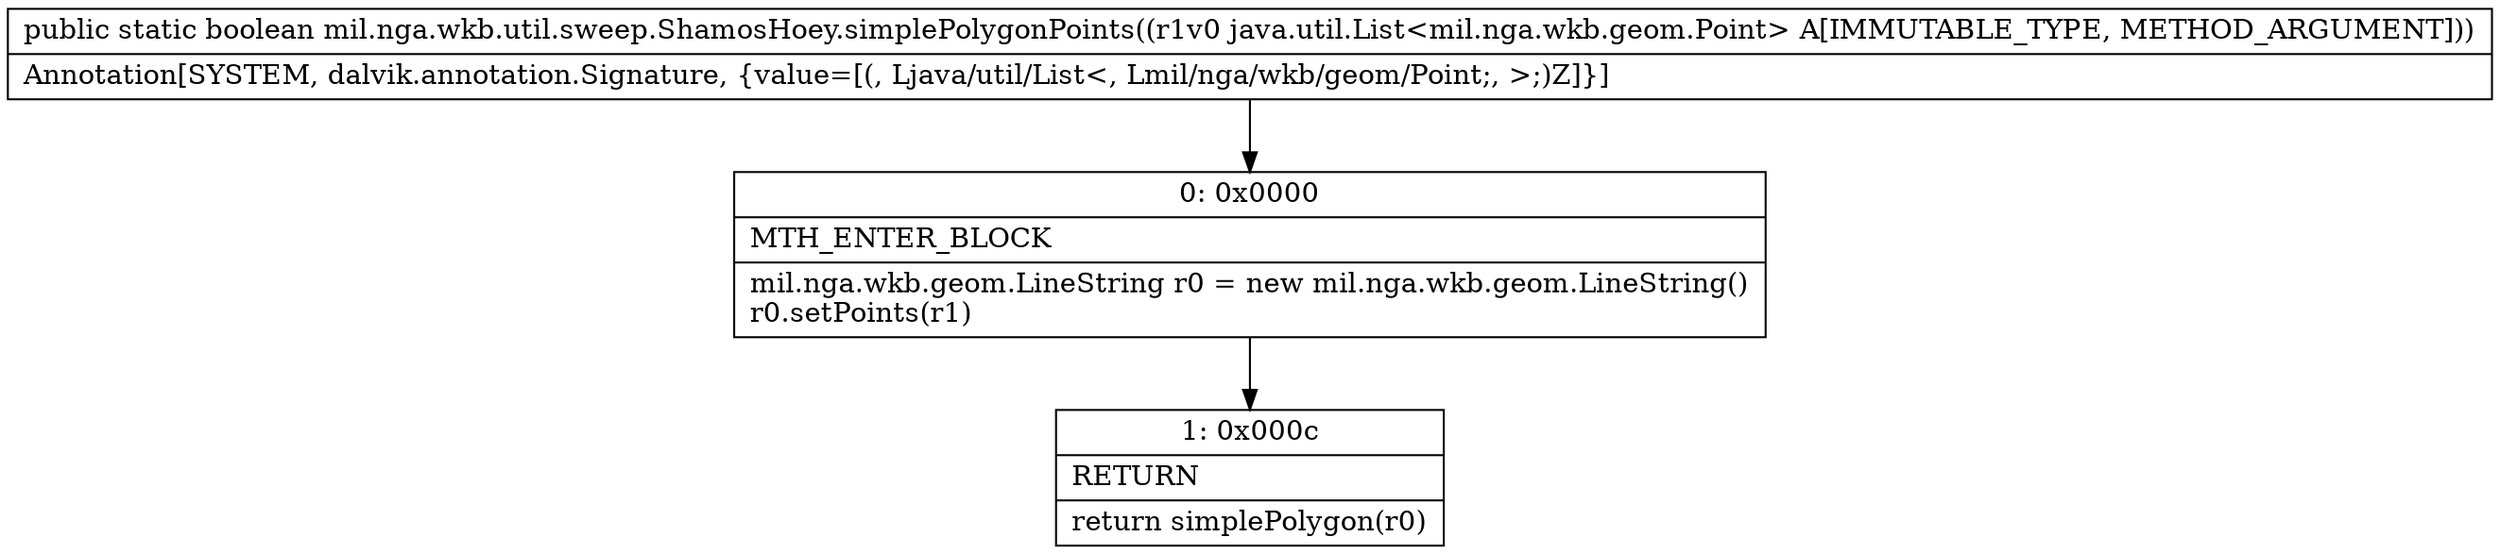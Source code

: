 digraph "CFG formil.nga.wkb.util.sweep.ShamosHoey.simplePolygonPoints(Ljava\/util\/List;)Z" {
Node_0 [shape=record,label="{0\:\ 0x0000|MTH_ENTER_BLOCK\l|mil.nga.wkb.geom.LineString r0 = new mil.nga.wkb.geom.LineString()\lr0.setPoints(r1)\l}"];
Node_1 [shape=record,label="{1\:\ 0x000c|RETURN\l|return simplePolygon(r0)\l}"];
MethodNode[shape=record,label="{public static boolean mil.nga.wkb.util.sweep.ShamosHoey.simplePolygonPoints((r1v0 java.util.List\<mil.nga.wkb.geom.Point\> A[IMMUTABLE_TYPE, METHOD_ARGUMENT]))  | Annotation[SYSTEM, dalvik.annotation.Signature, \{value=[(, Ljava\/util\/List\<, Lmil\/nga\/wkb\/geom\/Point;, \>;)Z]\}]\l}"];
MethodNode -> Node_0;
Node_0 -> Node_1;
}


